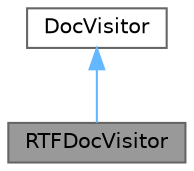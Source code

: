 digraph "RTFDocVisitor"
{
 // INTERACTIVE_SVG=YES
 // LATEX_PDF_SIZE
  bgcolor="transparent";
  edge [fontname=Helvetica,fontsize=10,labelfontname=Helvetica,labelfontsize=10];
  node [fontname=Helvetica,fontsize=10,shape=box,height=0.2,width=0.4];
  Node1 [label="RTFDocVisitor",height=0.2,width=0.4,color="gray40", fillcolor="grey60", style="filled", fontcolor="black",tooltip="Concrete visitor implementation for RTF output."];
  Node2 -> Node1 [dir="back",color="steelblue1",style="solid",tooltip=" "];
  Node2 [label="DocVisitor",height=0.2,width=0.4,color="gray40", fillcolor="white", style="filled",URL="$d0/d78/class_doc_visitor.html",tooltip="Helper base class for functionality shared by all visitors."];
}
